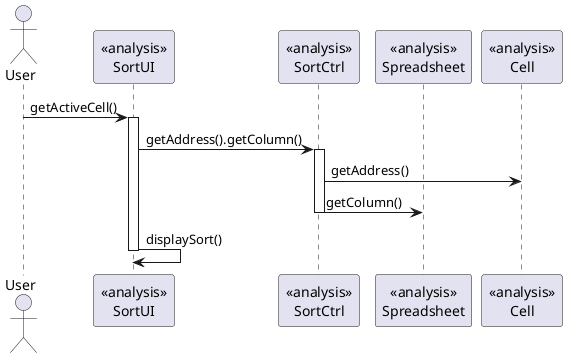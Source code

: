   @startuml doc-files/core03_01_sort_analysis.png
  actor User
  participant "<<analysis>>\nSortUI" as UI
  participant "<<analysis>>\nSortCtrl" as ctrl
  participant "<<analysis>>\nSpreadsheet" as sheet
  participant "<<analysis>>\nCell" as cell
  User -> UI : getActiveCell()
  activate UI
  UI -> ctrl : getAddress().getColumn()
  activate ctrl
  ctrl -> cell : getAddress()
  ctrl -> sheet : getColumn()
  deactivate ctrl
  UI -> UI : displaySort()
  deactivate UI

  @enduml